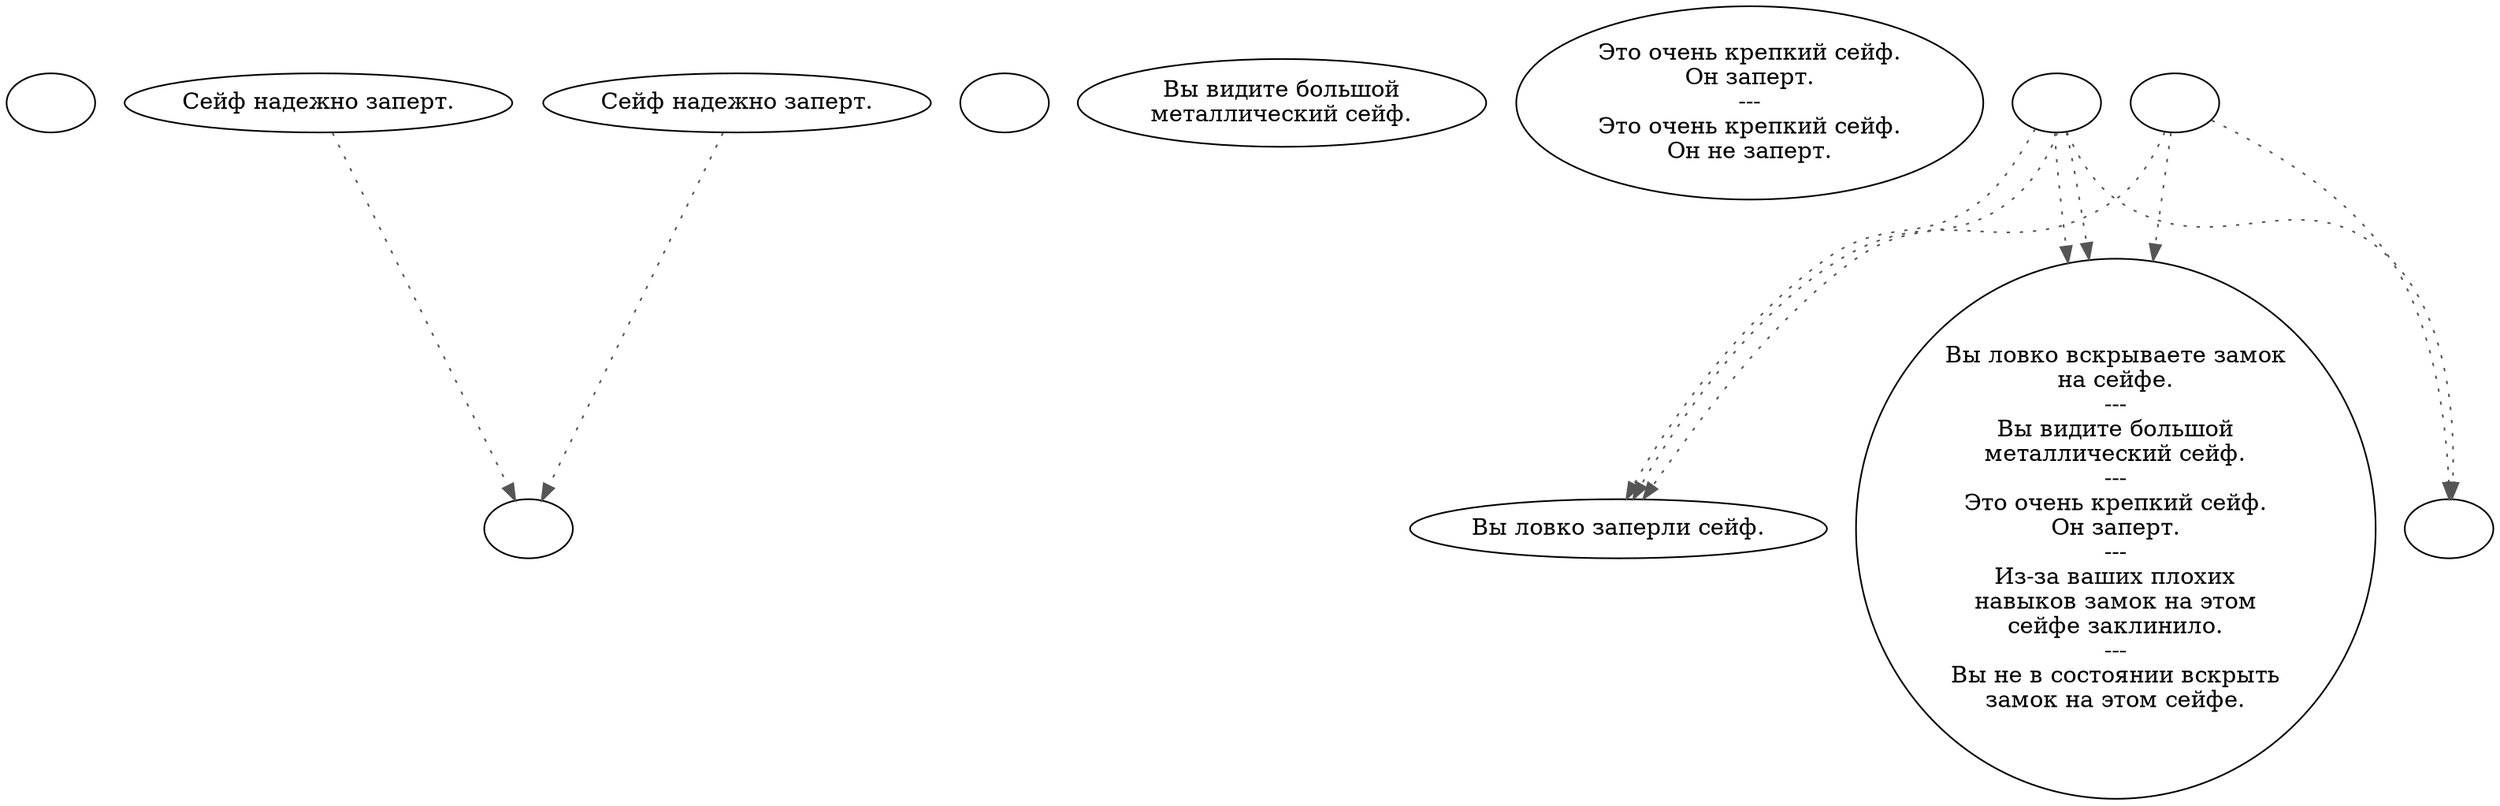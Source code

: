 digraph hisafe {
  "start" [style=filled       fillcolor="#FFFFFF"       color="#000000"]
  "start" [label=""]
  "use_p_proc" [style=filled       fillcolor="#FFFFFF"       color="#000000"]
  "use_p_proc" -> "Tamper_Proc2" [style=dotted color="#555555"]
  "use_p_proc" [label="Сейф надежно заперт."]
  "pickup_p_proc" [style=filled       fillcolor="#FFFFFF"       color="#000000"]
  "pickup_p_proc" -> "Tamper_Proc2" [style=dotted color="#555555"]
  "pickup_p_proc" [label="Сейф надежно заперт."]
  "map_enter_p_proc" [style=filled       fillcolor="#FFFFFF"       color="#000000"]
  "map_enter_p_proc" [label=""]
  "look_at_p_proc" [style=filled       fillcolor="#FFFFFF"       color="#000000"]
  "look_at_p_proc" [label="Вы видите большой\nметаллический сейф."]
  "description_p_proc" [style=filled       fillcolor="#FFFFFF"       color="#000000"]
  "description_p_proc" [label="Это очень крепкий сейф.\nОн заперт.\n---\nЭто очень крепкий сейф.\nОн не заперт."]
  "lock_safe" [style=filled       fillcolor="#FFFFFF"       color="#000000"]
  "lock_safe" [label="Вы ловко заперли сейф."]
  "unlock_safe" [style=filled       fillcolor="#FFFFFF"       color="#000000"]
  "unlock_safe" [label="Вы ловко вскрываете замок\nна сейфе.\n---\nВы видите большой\nметаллический сейф.\n---\nЭто очень крепкий сейф.\nОн заперт.\n---\nИз-за ваших плохих\nнавыков замок на этом\nсейфе заклинило.\n---\nВы не в состоянии вскрыть\nзамок на этом сейфе."]
  "use_skill_on_p_proc" [style=filled       fillcolor="#FFFFFF"       color="#000000"]
  "use_skill_on_p_proc" -> "Tamper_Proc" [style=dotted color="#555555"]
  "use_skill_on_p_proc" -> "unlock_safe" [style=dotted color="#555555"]
  "use_skill_on_p_proc" -> "lock_safe" [style=dotted color="#555555"]
  "use_skill_on_p_proc" [label=""]
  "use_obj_on_p_proc" [style=filled       fillcolor="#FFFFFF"       color="#000000"]
  "use_obj_on_p_proc" -> "Tamper_Proc" [style=dotted color="#555555"]
  "use_obj_on_p_proc" -> "unlock_safe" [style=dotted color="#555555"]
  "use_obj_on_p_proc" -> "lock_safe" [style=dotted color="#555555"]
  "use_obj_on_p_proc" -> "unlock_safe" [style=dotted color="#555555"]
  "use_obj_on_p_proc" -> "lock_safe" [style=dotted color="#555555"]
  "use_obj_on_p_proc" [label=""]
  "Tamper_Proc" [style=filled       fillcolor="#FFFFFF"       color="#000000"]
  "Tamper_Proc" [label=""]
  "Tamper_Proc2" [style=filled       fillcolor="#FFFFFF"       color="#000000"]
  "Tamper_Proc2" [label=""]
}